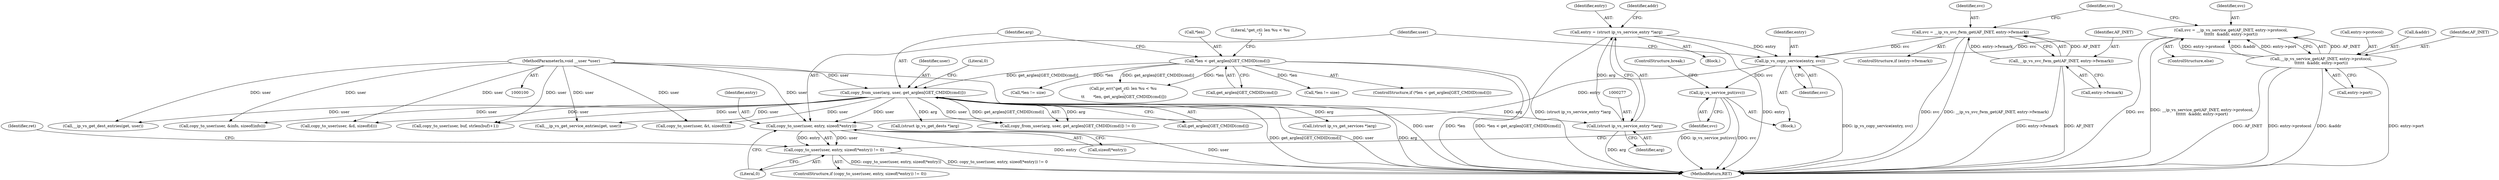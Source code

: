 digraph "0_linux_04bcef2a83f40c6db24222b27a52892cba39dffb@API" {
"1000313" [label="(Call,ip_vs_copy_service(entry, svc))"];
"1000274" [label="(Call,entry = (struct ip_vs_service_entry *)arg)"];
"1000276" [label="(Call,(struct ip_vs_service_entry *)arg)"];
"1000140" [label="(Call,copy_from_user(arg, user, get_arglen[GET_CMDID(cmd)]))"];
"1000103" [label="(MethodParameterIn,void __user *user)"];
"1000119" [label="(Call,*len < get_arglen[GET_CMDID(cmd)])"];
"1000290" [label="(Call,svc = __ip_vs_svc_fwm_get(AF_INET, entry->fwmark))"];
"1000292" [label="(Call,__ip_vs_svc_fwm_get(AF_INET, entry->fwmark))"];
"1000298" [label="(Call,svc = __ip_vs_service_get(AF_INET, entry->protocol,\n\t\t\t\t\t\t  &addr, entry->port))"];
"1000300" [label="(Call,__ip_vs_service_get(AF_INET, entry->protocol,\n\t\t\t\t\t\t  &addr, entry->port))"];
"1000318" [label="(Call,copy_to_user(user, entry, sizeof(*entry)))"];
"1000317" [label="(Call,copy_to_user(user, entry, sizeof(*entry)) != 0)"];
"1000329" [label="(Call,ip_vs_service_put(svc))"];
"1000300" [label="(Call,__ip_vs_service_get(AF_INET, entry->protocol,\n\t\t\t\t\t\t  &addr, entry->port))"];
"1000119" [label="(Call,*len < get_arglen[GET_CMDID(cmd)])"];
"1000324" [label="(Literal,0)"];
"1000274" [label="(Call,entry = (struct ip_vs_service_entry *)arg)"];
"1000103" [label="(MethodParameterIn,void __user *user)"];
"1000128" [label="(Literal,\"get_ctl: len %u < %u\n\")"];
"1000302" [label="(Call,entry->protocol)"];
"1000311" [label="(Identifier,svc)"];
"1000326" [label="(Identifier,ret)"];
"1000475" [label="(Call,copy_to_user(user, &d, sizeof(d)))"];
"1000265" [label="(Call,__ip_vs_get_service_entries(get, user))"];
"1000142" [label="(Identifier,user)"];
"1000127" [label="(Call,pr_err(\"get_ctl: len %u < %u\n\",\n \t\t       *len, get_arglen[GET_CMDID(cmd)]))"];
"1000315" [label="(Identifier,svc)"];
"1000294" [label="(Call,entry->fwmark)"];
"1000317" [label="(Call,copy_to_user(user, entry, sizeof(*entry)) != 0)"];
"1000122" [label="(Call,get_arglen[GET_CMDID(cmd)])"];
"1000320" [label="(Identifier,entry)"];
"1000498" [label="(MethodReturn,RET)"];
"1000232" [label="(Call,(struct ip_vs_get_services *)arg)"];
"1000376" [label="(Call,__ip_vs_get_dest_entries(get, user))"];
"1000286" [label="(ControlStructure,if (entry->fwmark))"];
"1000214" [label="(Call,copy_to_user(user, &info, sizeof(info)))"];
"1000297" [label="(ControlStructure,else)"];
"1000291" [label="(Identifier,svc)"];
"1000292" [label="(Call,__ip_vs_svc_fwm_get(AF_INET, entry->fwmark))"];
"1000140" [label="(Call,copy_from_user(arg, user, get_arglen[GET_CMDID(cmd)]))"];
"1000143" [label="(Call,get_arglen[GET_CMDID(cmd)])"];
"1000275" [label="(Identifier,entry)"];
"1000281" [label="(Identifier,addr)"];
"1000314" [label="(Identifier,entry)"];
"1000299" [label="(Identifier,svc)"];
"1000330" [label="(Identifier,svc)"];
"1000290" [label="(Call,svc = __ip_vs_svc_fwm_get(AF_INET, entry->fwmark))"];
"1000329" [label="(Call,ip_vs_service_put(svc))"];
"1000318" [label="(Call,copy_to_user(user, entry, sizeof(*entry)))"];
"1000312" [label="(Block,)"];
"1000270" [label="(Block,)"];
"1000278" [label="(Identifier,arg)"];
"1000305" [label="(Call,&addr)"];
"1000307" [label="(Call,entry->port)"];
"1000172" [label="(Call,copy_to_user(user, buf, strlen(buf)+1))"];
"1000359" [label="(Call,*len != size)"];
"1000141" [label="(Identifier,arg)"];
"1000301" [label="(Identifier,AF_INET)"];
"1000343" [label="(Call,(struct ip_vs_get_dests *)arg)"];
"1000313" [label="(Call,ip_vs_copy_service(entry, svc))"];
"1000147" [label="(Literal,0)"];
"1000316" [label="(ControlStructure,if (copy_to_user(user, entry, sizeof(*entry)) != 0))"];
"1000321" [label="(Call,sizeof(*entry))"];
"1000319" [label="(Identifier,user)"];
"1000139" [label="(Call,copy_from_user(arg, user, get_arglen[GET_CMDID(cmd)]) != 0)"];
"1000120" [label="(Call,*len)"];
"1000336" [label="(ControlStructure,break;)"];
"1000276" [label="(Call,(struct ip_vs_service_entry *)arg)"];
"1000118" [label="(ControlStructure,if (*len < get_arglen[GET_CMDID(cmd)]))"];
"1000298" [label="(Call,svc = __ip_vs_service_get(AF_INET, entry->protocol,\n\t\t\t\t\t\t  &addr, entry->port))"];
"1000293" [label="(Identifier,AF_INET)"];
"1000388" [label="(Call,copy_to_user(user, &t, sizeof(t)))"];
"1000248" [label="(Call,*len != size)"];
"1000313" -> "1000312"  [label="AST: "];
"1000313" -> "1000315"  [label="CFG: "];
"1000314" -> "1000313"  [label="AST: "];
"1000315" -> "1000313"  [label="AST: "];
"1000319" -> "1000313"  [label="CFG: "];
"1000313" -> "1000498"  [label="DDG: ip_vs_copy_service(entry, svc)"];
"1000274" -> "1000313"  [label="DDG: entry"];
"1000290" -> "1000313"  [label="DDG: svc"];
"1000298" -> "1000313"  [label="DDG: svc"];
"1000313" -> "1000318"  [label="DDG: entry"];
"1000313" -> "1000329"  [label="DDG: svc"];
"1000274" -> "1000270"  [label="AST: "];
"1000274" -> "1000276"  [label="CFG: "];
"1000275" -> "1000274"  [label="AST: "];
"1000276" -> "1000274"  [label="AST: "];
"1000281" -> "1000274"  [label="CFG: "];
"1000274" -> "1000498"  [label="DDG: entry"];
"1000274" -> "1000498"  [label="DDG: (struct ip_vs_service_entry *)arg"];
"1000276" -> "1000274"  [label="DDG: arg"];
"1000276" -> "1000278"  [label="CFG: "];
"1000277" -> "1000276"  [label="AST: "];
"1000278" -> "1000276"  [label="AST: "];
"1000276" -> "1000498"  [label="DDG: arg"];
"1000140" -> "1000276"  [label="DDG: arg"];
"1000140" -> "1000139"  [label="AST: "];
"1000140" -> "1000143"  [label="CFG: "];
"1000141" -> "1000140"  [label="AST: "];
"1000142" -> "1000140"  [label="AST: "];
"1000143" -> "1000140"  [label="AST: "];
"1000147" -> "1000140"  [label="CFG: "];
"1000140" -> "1000498"  [label="DDG: user"];
"1000140" -> "1000498"  [label="DDG: arg"];
"1000140" -> "1000498"  [label="DDG: get_arglen[GET_CMDID(cmd)]"];
"1000140" -> "1000139"  [label="DDG: arg"];
"1000140" -> "1000139"  [label="DDG: user"];
"1000140" -> "1000139"  [label="DDG: get_arglen[GET_CMDID(cmd)]"];
"1000103" -> "1000140"  [label="DDG: user"];
"1000119" -> "1000140"  [label="DDG: get_arglen[GET_CMDID(cmd)]"];
"1000140" -> "1000172"  [label="DDG: user"];
"1000140" -> "1000214"  [label="DDG: user"];
"1000140" -> "1000232"  [label="DDG: arg"];
"1000140" -> "1000265"  [label="DDG: user"];
"1000140" -> "1000318"  [label="DDG: user"];
"1000140" -> "1000343"  [label="DDG: arg"];
"1000140" -> "1000376"  [label="DDG: user"];
"1000140" -> "1000388"  [label="DDG: user"];
"1000140" -> "1000475"  [label="DDG: user"];
"1000103" -> "1000100"  [label="AST: "];
"1000103" -> "1000498"  [label="DDG: user"];
"1000103" -> "1000172"  [label="DDG: user"];
"1000103" -> "1000214"  [label="DDG: user"];
"1000103" -> "1000265"  [label="DDG: user"];
"1000103" -> "1000318"  [label="DDG: user"];
"1000103" -> "1000376"  [label="DDG: user"];
"1000103" -> "1000388"  [label="DDG: user"];
"1000103" -> "1000475"  [label="DDG: user"];
"1000119" -> "1000118"  [label="AST: "];
"1000119" -> "1000122"  [label="CFG: "];
"1000120" -> "1000119"  [label="AST: "];
"1000122" -> "1000119"  [label="AST: "];
"1000128" -> "1000119"  [label="CFG: "];
"1000141" -> "1000119"  [label="CFG: "];
"1000119" -> "1000498"  [label="DDG: *len"];
"1000119" -> "1000498"  [label="DDG: *len < get_arglen[GET_CMDID(cmd)]"];
"1000119" -> "1000127"  [label="DDG: *len"];
"1000119" -> "1000127"  [label="DDG: get_arglen[GET_CMDID(cmd)]"];
"1000119" -> "1000248"  [label="DDG: *len"];
"1000119" -> "1000359"  [label="DDG: *len"];
"1000290" -> "1000286"  [label="AST: "];
"1000290" -> "1000292"  [label="CFG: "];
"1000291" -> "1000290"  [label="AST: "];
"1000292" -> "1000290"  [label="AST: "];
"1000311" -> "1000290"  [label="CFG: "];
"1000290" -> "1000498"  [label="DDG: svc"];
"1000290" -> "1000498"  [label="DDG: __ip_vs_svc_fwm_get(AF_INET, entry->fwmark)"];
"1000292" -> "1000290"  [label="DDG: AF_INET"];
"1000292" -> "1000290"  [label="DDG: entry->fwmark"];
"1000292" -> "1000294"  [label="CFG: "];
"1000293" -> "1000292"  [label="AST: "];
"1000294" -> "1000292"  [label="AST: "];
"1000292" -> "1000498"  [label="DDG: entry->fwmark"];
"1000292" -> "1000498"  [label="DDG: AF_INET"];
"1000298" -> "1000297"  [label="AST: "];
"1000298" -> "1000300"  [label="CFG: "];
"1000299" -> "1000298"  [label="AST: "];
"1000300" -> "1000298"  [label="AST: "];
"1000311" -> "1000298"  [label="CFG: "];
"1000298" -> "1000498"  [label="DDG: svc"];
"1000298" -> "1000498"  [label="DDG: __ip_vs_service_get(AF_INET, entry->protocol,\n\t\t\t\t\t\t  &addr, entry->port)"];
"1000300" -> "1000298"  [label="DDG: AF_INET"];
"1000300" -> "1000298"  [label="DDG: entry->protocol"];
"1000300" -> "1000298"  [label="DDG: &addr"];
"1000300" -> "1000298"  [label="DDG: entry->port"];
"1000300" -> "1000307"  [label="CFG: "];
"1000301" -> "1000300"  [label="AST: "];
"1000302" -> "1000300"  [label="AST: "];
"1000305" -> "1000300"  [label="AST: "];
"1000307" -> "1000300"  [label="AST: "];
"1000300" -> "1000498"  [label="DDG: &addr"];
"1000300" -> "1000498"  [label="DDG: entry->port"];
"1000300" -> "1000498"  [label="DDG: AF_INET"];
"1000300" -> "1000498"  [label="DDG: entry->protocol"];
"1000318" -> "1000317"  [label="AST: "];
"1000318" -> "1000321"  [label="CFG: "];
"1000319" -> "1000318"  [label="AST: "];
"1000320" -> "1000318"  [label="AST: "];
"1000321" -> "1000318"  [label="AST: "];
"1000324" -> "1000318"  [label="CFG: "];
"1000318" -> "1000498"  [label="DDG: user"];
"1000318" -> "1000498"  [label="DDG: entry"];
"1000318" -> "1000317"  [label="DDG: user"];
"1000318" -> "1000317"  [label="DDG: entry"];
"1000317" -> "1000316"  [label="AST: "];
"1000317" -> "1000324"  [label="CFG: "];
"1000324" -> "1000317"  [label="AST: "];
"1000326" -> "1000317"  [label="CFG: "];
"1000330" -> "1000317"  [label="CFG: "];
"1000317" -> "1000498"  [label="DDG: copy_to_user(user, entry, sizeof(*entry))"];
"1000317" -> "1000498"  [label="DDG: copy_to_user(user, entry, sizeof(*entry)) != 0"];
"1000329" -> "1000312"  [label="AST: "];
"1000329" -> "1000330"  [label="CFG: "];
"1000330" -> "1000329"  [label="AST: "];
"1000336" -> "1000329"  [label="CFG: "];
"1000329" -> "1000498"  [label="DDG: ip_vs_service_put(svc)"];
"1000329" -> "1000498"  [label="DDG: svc"];
}
